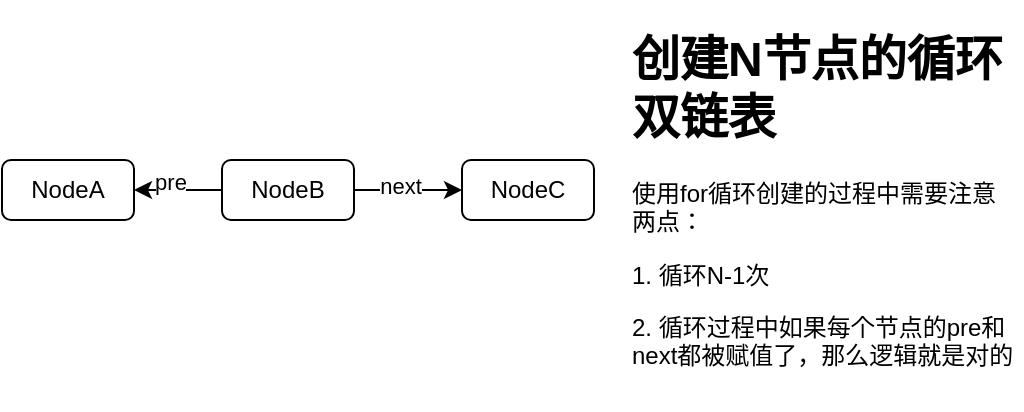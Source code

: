 <mxfile>
    <diagram id="QUkPBH0cQPA1UzAxuius" name="Page-1">
        <mxGraphModel dx="886" dy="331" grid="1" gridSize="10" guides="1" tooltips="1" connect="1" arrows="1" fold="1" page="1" pageScale="1" pageWidth="827" pageHeight="1169" math="0" shadow="0">
            <root>
                <mxCell id="0"/>
                <mxCell id="1" parent="0"/>
                <mxCell id="8" style="edgeStyle=none;html=1;exitX=1;exitY=0.5;exitDx=0;exitDy=0;entryX=0;entryY=0.5;entryDx=0;entryDy=0;" edge="1" parent="1" source="2" target="5">
                    <mxGeometry relative="1" as="geometry"/>
                </mxCell>
                <mxCell id="12" value="next" style="edgeLabel;html=1;align=center;verticalAlign=middle;resizable=0;points=[];" vertex="1" connectable="0" parent="8">
                    <mxGeometry x="-0.148" y="2" relative="1" as="geometry">
                        <mxPoint as="offset"/>
                    </mxGeometry>
                </mxCell>
                <mxCell id="9" style="edgeStyle=none;html=1;exitX=0;exitY=0.5;exitDx=0;exitDy=0;entryX=1;entryY=0.5;entryDx=0;entryDy=0;" edge="1" parent="1" source="2" target="3">
                    <mxGeometry relative="1" as="geometry">
                        <mxPoint x="160" y="135" as="targetPoint"/>
                    </mxGeometry>
                </mxCell>
                <mxCell id="11" value="pre" style="edgeLabel;html=1;align=center;verticalAlign=middle;resizable=0;points=[];" vertex="1" connectable="0" parent="9">
                    <mxGeometry x="0.182" y="-4" relative="1" as="geometry">
                        <mxPoint as="offset"/>
                    </mxGeometry>
                </mxCell>
                <mxCell id="2" value="NodeB" style="rounded=1;whiteSpace=wrap;html=1;" vertex="1" parent="1">
                    <mxGeometry x="200" y="120" width="66" height="30" as="geometry"/>
                </mxCell>
                <mxCell id="3" value="NodeA" style="rounded=1;whiteSpace=wrap;html=1;" vertex="1" parent="1">
                    <mxGeometry x="90" y="120" width="66" height="30" as="geometry"/>
                </mxCell>
                <mxCell id="5" value="NodeC" style="rounded=1;whiteSpace=wrap;html=1;" vertex="1" parent="1">
                    <mxGeometry x="320" y="120" width="66" height="30" as="geometry"/>
                </mxCell>
                <mxCell id="18" value="&lt;h1&gt;创建N节点的循环双链表&lt;/h1&gt;&lt;p&gt;使用for循环创建的过程中需要注意两点：&lt;/p&gt;&lt;p&gt;1. 循环N-1次&lt;/p&gt;&lt;p&gt;2. 循环过程中如果每个节点的pre和next都被赋值了，那么逻辑就是对的&lt;/p&gt;" style="text;html=1;strokeColor=none;fillColor=none;spacing=5;spacingTop=-20;whiteSpace=wrap;overflow=hidden;rounded=0;" vertex="1" parent="1">
                    <mxGeometry x="400" y="50" width="200" height="195" as="geometry"/>
                </mxCell>
            </root>
        </mxGraphModel>
    </diagram>
</mxfile>